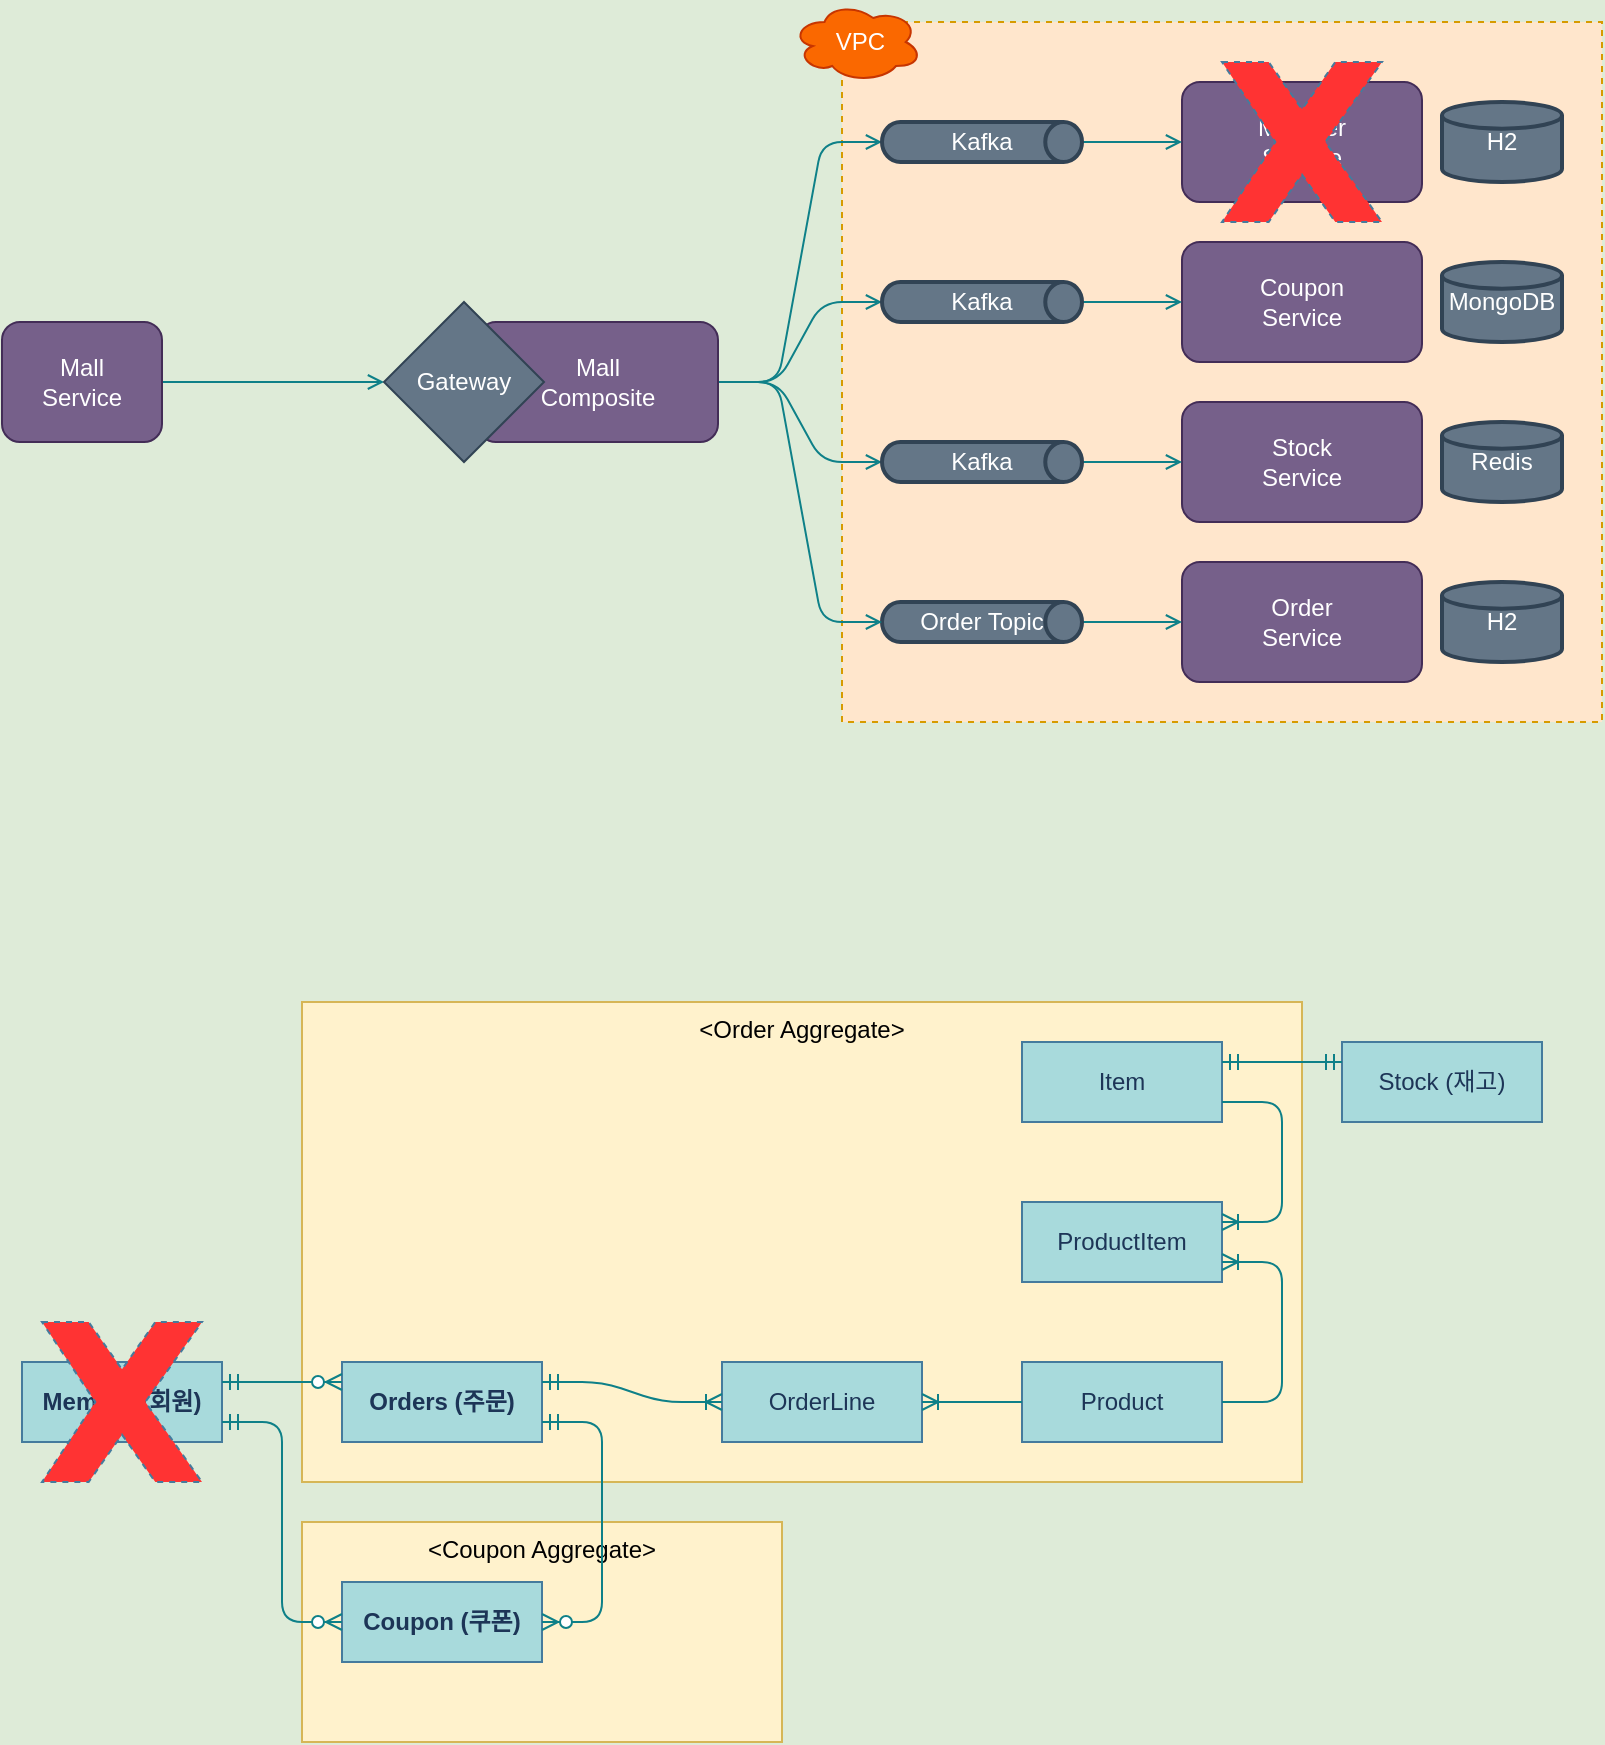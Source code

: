 <mxfile version="14.1.4" type="device"><diagram id="R2lEEEUBdFMjLlhIrx00" name="Page-1"><mxGraphModel dx="831" dy="846" grid="1" gridSize="10" guides="1" tooltips="1" connect="1" arrows="1" fold="1" page="1" pageScale="1" pageWidth="850" pageHeight="1100" background="#DEEBD8" math="0" shadow="0" extFonts="Permanent Marker^https://fonts.googleapis.com/css?family=Permanent+Marker"><root><mxCell id="0"/><mxCell id="1" parent="0"/><mxCell id="tFD-kRiibaUYKp0dcWuT-1" value="&lt;font color=&quot;#000000&quot;&gt;&amp;lt;Coupon Aggregate&amp;gt;&lt;/font&gt;" style="rounded=0;whiteSpace=wrap;html=1;startSize=30;strokeColor=#d6b656;fillColor=#fff2cc;fontSize=12;verticalAlign=top;" vertex="1" parent="1"><mxGeometry x="180" y="760" width="240" height="110" as="geometry"/></mxCell><mxCell id="hkUC5d2hlP7rf3umbqAU-60" value="" style="rounded=0;whiteSpace=wrap;html=1;startSize=30;strokeColor=#d79b00;fillColor=#ffe6cc;fontSize=12;verticalAlign=top;dashed=1;" parent="1" vertex="1"><mxGeometry x="450" y="10" width="380" height="350" as="geometry"/></mxCell><mxCell id="hkUC5d2hlP7rf3umbqAU-45" value="&lt;font color=&quot;#000000&quot;&gt;&amp;lt;Order Aggregate&amp;gt;&lt;/font&gt;" style="rounded=0;whiteSpace=wrap;html=1;startSize=30;strokeColor=#d6b656;fillColor=#fff2cc;fontSize=12;verticalAlign=top;" parent="1" vertex="1"><mxGeometry x="180" y="500" width="500" height="240" as="geometry"/></mxCell><mxCell id="hkUC5d2hlP7rf3umbqAU-1" value="&lt;span&gt;Orders (주문)&lt;/span&gt;" style="whiteSpace=wrap;html=1;align=center;fillColor=#A8DADC;strokeColor=#457B9D;fontColor=#1D3557;fontStyle=1;startSize=30;" parent="1" vertex="1"><mxGeometry x="200" y="680" width="100" height="40" as="geometry"/></mxCell><mxCell id="hkUC5d2hlP7rf3umbqAU-5" value="&lt;span style=&quot;font-weight: 700&quot;&gt;Coupon (쿠폰)&lt;/span&gt;" style="whiteSpace=wrap;html=1;align=center;startSize=30;strokeColor=#457B9D;fillColor=#A8DADC;fontColor=#1D3557;" parent="1" vertex="1"><mxGeometry x="200" y="790" width="100" height="40" as="geometry"/></mxCell><mxCell id="hkUC5d2hlP7rf3umbqAU-6" value="&lt;span style=&quot;font-weight: 700&quot;&gt;Member (회원)&lt;/span&gt;" style="whiteSpace=wrap;html=1;align=center;startSize=30;strokeColor=#457B9D;fillColor=#A8DADC;fontColor=#1D3557;" parent="1" vertex="1"><mxGeometry x="40" y="680" width="100" height="40" as="geometry"/></mxCell><mxCell id="hkUC5d2hlP7rf3umbqAU-8" value="OrderLine" style="whiteSpace=wrap;html=1;align=center;startSize=30;strokeColor=#457B9D;fillColor=#A8DADC;fontColor=#1D3557;" parent="1" vertex="1"><mxGeometry x="390" y="680" width="100" height="40" as="geometry"/></mxCell><mxCell id="hkUC5d2hlP7rf3umbqAU-9" value="Product" style="whiteSpace=wrap;html=1;align=center;startSize=30;strokeColor=#457B9D;fillColor=#A8DADC;fontColor=#1D3557;" parent="1" vertex="1"><mxGeometry x="540" y="680" width="100" height="40" as="geometry"/></mxCell><mxCell id="hkUC5d2hlP7rf3umbqAU-10" value="ProductItem" style="whiteSpace=wrap;html=1;align=center;startSize=30;strokeColor=#457B9D;fillColor=#A8DADC;fontColor=#1D3557;" parent="1" vertex="1"><mxGeometry x="540" y="600" width="100" height="40" as="geometry"/></mxCell><mxCell id="hkUC5d2hlP7rf3umbqAU-19" value="" style="edgeStyle=entityRelationEdgeStyle;fontSize=12;html=1;endArrow=ERoneToMany;startArrow=ERmandOne;strokeColor=#0e8088;fillColor=#b0e3e6;entryX=0;entryY=0.5;entryDx=0;entryDy=0;exitX=1;exitY=0.25;exitDx=0;exitDy=0;" parent="1" source="hkUC5d2hlP7rf3umbqAU-1" target="hkUC5d2hlP7rf3umbqAU-8" edge="1"><mxGeometry width="100" height="100" relative="1" as="geometry"><mxPoint x="260" y="880" as="sourcePoint"/><mxPoint x="360" y="780" as="targetPoint"/></mxGeometry></mxCell><mxCell id="hkUC5d2hlP7rf3umbqAU-20" value="Order&lt;br&gt;Service" style="rounded=1;whiteSpace=wrap;html=1;startSize=30;strokeColor=#432D57;fillColor=#76608a;fontSize=12;fontColor=#ffffff;" parent="1" vertex="1"><mxGeometry x="620" y="280" width="120" height="60" as="geometry"/></mxCell><mxCell id="hkUC5d2hlP7rf3umbqAU-21" value="Coupon&lt;br&gt;Service" style="rounded=1;whiteSpace=wrap;html=1;startSize=30;strokeColor=#432D57;fillColor=#76608a;fontSize=12;fontColor=#ffffff;" parent="1" vertex="1"><mxGeometry x="620" y="120" width="120" height="60" as="geometry"/></mxCell><mxCell id="hkUC5d2hlP7rf3umbqAU-22" value="Member&lt;br&gt;Service" style="rounded=1;whiteSpace=wrap;html=1;startSize=30;strokeColor=#432D57;fillColor=#76608a;fontSize=12;fontColor=#ffffff;" parent="1" vertex="1"><mxGeometry x="620" y="40" width="120" height="60" as="geometry"/></mxCell><mxCell id="hkUC5d2hlP7rf3umbqAU-23" value="Stock&lt;br&gt;Service" style="rounded=1;whiteSpace=wrap;html=1;startSize=30;strokeColor=#432D57;fillColor=#76608a;fontSize=12;fontColor=#ffffff;" parent="1" vertex="1"><mxGeometry x="620" y="200" width="120" height="60" as="geometry"/></mxCell><mxCell id="hkUC5d2hlP7rf3umbqAU-55" style="edgeStyle=entityRelationEdgeStyle;orthogonalLoop=1;jettySize=auto;html=1;exitX=1;exitY=0.5;exitDx=0;exitDy=0;exitPerimeter=0;endArrow=open;endFill=0;strokeColor=#0e8088;fillColor=#b0e3e6;fontSize=12;" parent="1" source="hkUC5d2hlP7rf3umbqAU-24" target="hkUC5d2hlP7rf3umbqAU-20" edge="1"><mxGeometry relative="1" as="geometry"/></mxCell><mxCell id="hkUC5d2hlP7rf3umbqAU-24" value="Order Topic" style="strokeWidth=2;html=1;shape=mxgraph.flowchart.direct_data;whiteSpace=wrap;startSize=30;fillColor=#647687;fontSize=12;strokeColor=#314354;fontColor=#ffffff;" parent="1" vertex="1"><mxGeometry x="470" y="300" width="100" height="20" as="geometry"/></mxCell><mxCell id="hkUC5d2hlP7rf3umbqAU-51" style="edgeStyle=entityRelationEdgeStyle;orthogonalLoop=1;jettySize=auto;html=1;exitX=1;exitY=0.5;exitDx=0;exitDy=0;entryX=0;entryY=0.5;entryDx=0;entryDy=0;endArrow=open;strokeColor=#0e8088;fillColor=#b0e3e6;fontSize=12;endFill=0;" parent="1" source="hkUC5d2hlP7rf3umbqAU-26" target="hkUC5d2hlP7rf3umbqAU-25" edge="1"><mxGeometry relative="1" as="geometry"/></mxCell><mxCell id="hkUC5d2hlP7rf3umbqAU-26" value="Mall&lt;br&gt;Service" style="rounded=1;whiteSpace=wrap;html=1;startSize=30;strokeColor=#432D57;fillColor=#76608a;fontSize=12;fontColor=#ffffff;" parent="1" vertex="1"><mxGeometry x="30" y="160" width="80" height="60" as="geometry"/></mxCell><mxCell id="hkUC5d2hlP7rf3umbqAU-27" value="Redis" style="strokeWidth=2;html=1;shape=mxgraph.flowchart.database;whiteSpace=wrap;startSize=30;fillColor=#647687;fontSize=12;fontColor=#ffffff;strokeColor=#314354;" parent="1" vertex="1"><mxGeometry x="750" y="210" width="60" height="40" as="geometry"/></mxCell><mxCell id="hkUC5d2hlP7rf3umbqAU-28" value="H2" style="strokeWidth=2;html=1;shape=mxgraph.flowchart.database;whiteSpace=wrap;startSize=30;fillColor=#647687;fontSize=12;fontColor=#ffffff;strokeColor=#314354;" parent="1" vertex="1"><mxGeometry x="750" y="290" width="60" height="40" as="geometry"/></mxCell><mxCell id="hkUC5d2hlP7rf3umbqAU-29" value="MongoDB" style="strokeWidth=2;html=1;shape=mxgraph.flowchart.database;whiteSpace=wrap;startSize=30;fillColor=#647687;fontSize=12;fontColor=#ffffff;strokeColor=#314354;" parent="1" vertex="1"><mxGeometry x="750" y="130" width="60" height="40" as="geometry"/></mxCell><mxCell id="hkUC5d2hlP7rf3umbqAU-30" value="H2" style="strokeWidth=2;html=1;shape=mxgraph.flowchart.database;whiteSpace=wrap;startSize=30;fillColor=#647687;fontSize=12;fontColor=#ffffff;strokeColor=#314354;" parent="1" vertex="1"><mxGeometry x="750" y="50" width="60" height="40" as="geometry"/></mxCell><mxCell id="hkUC5d2hlP7rf3umbqAU-31" value="" style="edgeStyle=entityRelationEdgeStyle;fontSize=12;html=1;endArrow=ERzeroToMany;startArrow=ERmandOne;strokeColor=#0e8088;fillColor=#b0e3e6;exitX=1;exitY=0.75;exitDx=0;exitDy=0;entryX=0;entryY=0.5;entryDx=0;entryDy=0;" parent="1" source="hkUC5d2hlP7rf3umbqAU-6" target="hkUC5d2hlP7rf3umbqAU-5" edge="1"><mxGeometry width="100" height="100" relative="1" as="geometry"><mxPoint x="100" y="950" as="sourcePoint"/><mxPoint x="200" y="850" as="targetPoint"/></mxGeometry></mxCell><mxCell id="hkUC5d2hlP7rf3umbqAU-32" value="" style="edgeStyle=entityRelationEdgeStyle;fontSize=12;html=1;endArrow=ERzeroToMany;startArrow=ERmandOne;strokeColor=#0e8088;fillColor=#b0e3e6;exitX=1;exitY=0.25;exitDx=0;exitDy=0;entryX=0;entryY=0.25;entryDx=0;entryDy=0;" parent="1" source="hkUC5d2hlP7rf3umbqAU-6" target="hkUC5d2hlP7rf3umbqAU-1" edge="1"><mxGeometry width="100" height="100" relative="1" as="geometry"><mxPoint x="180" y="580" as="sourcePoint"/><mxPoint x="240" y="680" as="targetPoint"/></mxGeometry></mxCell><mxCell id="hkUC5d2hlP7rf3umbqAU-34" value="" style="edgeStyle=entityRelationEdgeStyle;fontSize=12;html=1;endArrow=ERzeroToMany;startArrow=ERmandOne;strokeColor=#0e8088;fillColor=#b0e3e6;exitX=1;exitY=0.75;exitDx=0;exitDy=0;entryX=1;entryY=0.5;entryDx=0;entryDy=0;" parent="1" source="hkUC5d2hlP7rf3umbqAU-1" target="hkUC5d2hlP7rf3umbqAU-5" edge="1"><mxGeometry width="100" height="100" relative="1" as="geometry"><mxPoint x="170" y="720" as="sourcePoint"/><mxPoint x="230" y="820" as="targetPoint"/></mxGeometry></mxCell><mxCell id="hkUC5d2hlP7rf3umbqAU-36" value="Item" style="whiteSpace=wrap;html=1;align=center;startSize=30;strokeColor=#457B9D;fillColor=#A8DADC;fontSize=12;fontColor=#1D3557;direction=east;" parent="1" vertex="1"><mxGeometry x="540" y="520" width="100" height="40" as="geometry"/></mxCell><mxCell id="hkUC5d2hlP7rf3umbqAU-39" value="" style="edgeStyle=entityRelationEdgeStyle;fontSize=12;html=1;endArrow=ERoneToMany;strokeColor=#0e8088;fillColor=#b0e3e6;entryX=1;entryY=0.75;entryDx=0;entryDy=0;exitX=1;exitY=0.5;exitDx=0;exitDy=0;" parent="1" source="hkUC5d2hlP7rf3umbqAU-9" target="hkUC5d2hlP7rf3umbqAU-10" edge="1"><mxGeometry width="100" height="100" relative="1" as="geometry"><mxPoint x="680" y="880" as="sourcePoint"/><mxPoint x="780" y="780" as="targetPoint"/></mxGeometry></mxCell><mxCell id="hkUC5d2hlP7rf3umbqAU-40" value="" style="edgeStyle=entityRelationEdgeStyle;fontSize=12;html=1;endArrow=ERoneToMany;strokeColor=#0e8088;fillColor=#b0e3e6;entryX=1;entryY=0.25;entryDx=0;entryDy=0;exitX=1;exitY=0.75;exitDx=0;exitDy=0;" parent="1" source="hkUC5d2hlP7rf3umbqAU-36" target="hkUC5d2hlP7rf3umbqAU-10" edge="1"><mxGeometry width="100" height="100" relative="1" as="geometry"><mxPoint x="610" y="590" as="sourcePoint"/><mxPoint x="610" y="510" as="targetPoint"/></mxGeometry></mxCell><mxCell id="hkUC5d2hlP7rf3umbqAU-42" value="" style="edgeStyle=entityRelationEdgeStyle;fontSize=12;html=1;endArrow=ERoneToMany;strokeColor=#0e8088;fillColor=#b0e3e6;entryX=1;entryY=0.5;entryDx=0;entryDy=0;exitX=0;exitY=0.5;exitDx=0;exitDy=0;" parent="1" source="hkUC5d2hlP7rf3umbqAU-9" target="hkUC5d2hlP7rf3umbqAU-8" edge="1"><mxGeometry width="100" height="100" relative="1" as="geometry"><mxPoint x="540" y="700" as="sourcePoint"/><mxPoint x="510" y="800" as="targetPoint"/></mxGeometry></mxCell><mxCell id="hkUC5d2hlP7rf3umbqAU-43" value="Stock (재고)" style="whiteSpace=wrap;html=1;align=center;startSize=30;strokeColor=#457B9D;fillColor=#A8DADC;fontSize=12;fontColor=#1D3557;" parent="1" vertex="1"><mxGeometry x="700" y="520" width="100" height="40" as="geometry"/></mxCell><mxCell id="hkUC5d2hlP7rf3umbqAU-44" value="" style="edgeStyle=entityRelationEdgeStyle;fontSize=12;html=1;endArrow=ERmandOne;startArrow=ERmandOne;strokeColor=#0e8088;fillColor=#b0e3e6;exitX=1;exitY=0.25;exitDx=0;exitDy=0;entryX=0;entryY=0.25;entryDx=0;entryDy=0;" parent="1" source="hkUC5d2hlP7rf3umbqAU-36" target="hkUC5d2hlP7rf3umbqAU-43" edge="1"><mxGeometry width="100" height="100" relative="1" as="geometry"><mxPoint x="670" y="590" as="sourcePoint"/><mxPoint x="770" y="490" as="targetPoint"/></mxGeometry></mxCell><mxCell id="hkUC5d2hlP7rf3umbqAU-52" style="edgeStyle=entityRelationEdgeStyle;orthogonalLoop=1;jettySize=auto;html=1;exitX=1;exitY=0.5;exitDx=0;exitDy=0;entryX=0;entryY=0.5;entryDx=0;entryDy=0;entryPerimeter=0;endArrow=open;endFill=0;strokeColor=#0e8088;fillColor=#b0e3e6;fontSize=12;" parent="1" source="hkUC5d2hlP7rf3umbqAU-47" target="hkUC5d2hlP7rf3umbqAU-49" edge="1"><mxGeometry relative="1" as="geometry"/></mxCell><mxCell id="hkUC5d2hlP7rf3umbqAU-54" style="edgeStyle=entityRelationEdgeStyle;orthogonalLoop=1;jettySize=auto;html=1;exitX=1;exitY=0.5;exitDx=0;exitDy=0;entryX=0;entryY=0.5;entryDx=0;entryDy=0;entryPerimeter=0;endArrow=open;endFill=0;strokeColor=#0e8088;fillColor=#b0e3e6;fontSize=12;" parent="1" source="hkUC5d2hlP7rf3umbqAU-47" target="hkUC5d2hlP7rf3umbqAU-24" edge="1"><mxGeometry relative="1" as="geometry"/></mxCell><mxCell id="hkUC5d2hlP7rf3umbqAU-56" style="edgeStyle=entityRelationEdgeStyle;orthogonalLoop=1;jettySize=auto;html=1;exitX=1;exitY=0.5;exitDx=0;exitDy=0;entryX=0;entryY=0.5;entryDx=0;entryDy=0;entryPerimeter=0;endArrow=open;endFill=0;strokeColor=#0e8088;fillColor=#b0e3e6;fontSize=12;" parent="1" source="hkUC5d2hlP7rf3umbqAU-47" target="hkUC5d2hlP7rf3umbqAU-48" edge="1"><mxGeometry relative="1" as="geometry"/></mxCell><mxCell id="hkUC5d2hlP7rf3umbqAU-58" style="edgeStyle=entityRelationEdgeStyle;orthogonalLoop=1;jettySize=auto;html=1;exitX=1;exitY=0.5;exitDx=0;exitDy=0;entryX=0;entryY=0.5;entryDx=0;entryDy=0;entryPerimeter=0;endArrow=open;endFill=0;strokeColor=#0e8088;fillColor=#b0e3e6;fontSize=12;" parent="1" source="hkUC5d2hlP7rf3umbqAU-47" target="hkUC5d2hlP7rf3umbqAU-50" edge="1"><mxGeometry relative="1" as="geometry"/></mxCell><mxCell id="hkUC5d2hlP7rf3umbqAU-47" value="Mall&lt;br&gt;Composite" style="rounded=1;whiteSpace=wrap;html=1;startSize=30;strokeColor=#432D57;fillColor=#76608a;fontSize=12;fontColor=#ffffff;" parent="1" vertex="1"><mxGeometry x="268" y="160" width="120" height="60" as="geometry"/></mxCell><mxCell id="hkUC5d2hlP7rf3umbqAU-25" value="Gateway" style="rhombus;whiteSpace=wrap;html=1;startSize=30;strokeColor=#314354;fillColor=#647687;fontSize=12;fontColor=#ffffff;" parent="1" vertex="1"><mxGeometry x="221" y="150" width="80" height="80" as="geometry"/></mxCell><mxCell id="hkUC5d2hlP7rf3umbqAU-57" style="edgeStyle=entityRelationEdgeStyle;orthogonalLoop=1;jettySize=auto;html=1;exitX=1;exitY=0.5;exitDx=0;exitDy=0;exitPerimeter=0;entryX=0;entryY=0.5;entryDx=0;entryDy=0;endArrow=open;endFill=0;strokeColor=#0e8088;fillColor=#b0e3e6;fontSize=12;" parent="1" source="hkUC5d2hlP7rf3umbqAU-48" target="hkUC5d2hlP7rf3umbqAU-23" edge="1"><mxGeometry relative="1" as="geometry"/></mxCell><mxCell id="hkUC5d2hlP7rf3umbqAU-48" value="Kafka" style="strokeWidth=2;html=1;shape=mxgraph.flowchart.direct_data;whiteSpace=wrap;startSize=30;fillColor=#647687;fontSize=12;strokeColor=#314354;fontColor=#ffffff;" parent="1" vertex="1"><mxGeometry x="470" y="220" width="100" height="20" as="geometry"/></mxCell><mxCell id="hkUC5d2hlP7rf3umbqAU-53" style="edgeStyle=entityRelationEdgeStyle;orthogonalLoop=1;jettySize=auto;html=1;exitX=1;exitY=0.5;exitDx=0;exitDy=0;exitPerimeter=0;entryX=0;entryY=0.5;entryDx=0;entryDy=0;endArrow=open;endFill=0;strokeColor=#0e8088;fillColor=#b0e3e6;fontSize=12;" parent="1" source="hkUC5d2hlP7rf3umbqAU-49" target="hkUC5d2hlP7rf3umbqAU-21" edge="1"><mxGeometry relative="1" as="geometry"/></mxCell><mxCell id="hkUC5d2hlP7rf3umbqAU-49" value="Kafka" style="strokeWidth=2;html=1;shape=mxgraph.flowchart.direct_data;whiteSpace=wrap;startSize=30;fillColor=#647687;fontSize=12;strokeColor=#314354;fontColor=#ffffff;" parent="1" vertex="1"><mxGeometry x="470" y="140" width="100" height="20" as="geometry"/></mxCell><mxCell id="hkUC5d2hlP7rf3umbqAU-59" style="edgeStyle=entityRelationEdgeStyle;orthogonalLoop=1;jettySize=auto;html=1;exitX=1;exitY=0.5;exitDx=0;exitDy=0;exitPerimeter=0;entryX=0;entryY=0.5;entryDx=0;entryDy=0;endArrow=open;endFill=0;strokeColor=#0e8088;fillColor=#b0e3e6;fontSize=12;" parent="1" source="hkUC5d2hlP7rf3umbqAU-50" target="hkUC5d2hlP7rf3umbqAU-22" edge="1"><mxGeometry relative="1" as="geometry"/></mxCell><mxCell id="hkUC5d2hlP7rf3umbqAU-50" value="Kafka" style="strokeWidth=2;html=1;shape=mxgraph.flowchart.direct_data;whiteSpace=wrap;startSize=30;fillColor=#647687;fontSize=12;strokeColor=#314354;fontColor=#ffffff;" parent="1" vertex="1"><mxGeometry x="470" y="60" width="100" height="20" as="geometry"/></mxCell><mxCell id="hkUC5d2hlP7rf3umbqAU-61" value="&amp;nbsp;VPC" style="ellipse;shape=cloud;whiteSpace=wrap;html=1;startSize=30;strokeColor=#C73500;fillColor=#fa6800;fontSize=12;fontColor=#ffffff;" parent="1" vertex="1"><mxGeometry x="425" width="65" height="40" as="geometry"/></mxCell><mxCell id="hkUC5d2hlP7rf3umbqAU-63" value="" style="verticalLabelPosition=bottom;verticalAlign=top;html=1;shape=mxgraph.basic.x;dashed=1;startSize=30;strokeColor=#457B9D;fontSize=12;fontColor=#1D3557;fillColor=#FF3333;" parent="1" vertex="1"><mxGeometry x="50" y="660" width="80" height="80" as="geometry"/></mxCell><mxCell id="hkUC5d2hlP7rf3umbqAU-64" value="" style="verticalLabelPosition=bottom;verticalAlign=top;html=1;shape=mxgraph.basic.x;dashed=1;startSize=30;strokeColor=#457B9D;fontSize=12;fontColor=#1D3557;fillColor=#FF3333;" parent="1" vertex="1"><mxGeometry x="640" y="30" width="80" height="80" as="geometry"/></mxCell></root></mxGraphModel></diagram></mxfile>
